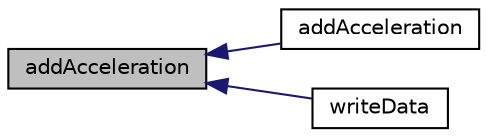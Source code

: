 digraph "addAcceleration"
{
  bgcolor="transparent";
  edge [fontname="Helvetica",fontsize="10",labelfontname="Helvetica",labelfontsize="10"];
  node [fontname="Helvetica",fontsize="10",shape=record];
  rankdir="LR";
  Node1 [label="addAcceleration",height=0.2,width=0.4,color="black", fillcolor="grey75", style="filled", fontcolor="black"];
  Node1 -> Node2 [dir="back",color="midnightblue",fontsize="10",style="solid",fontname="Helvetica"];
  Node2 [label="addAcceleration",height=0.2,width=0.4,color="black",URL="$a01575.html#a0eb003216219ab7a297f056ce8b673b8",tooltip="Add the frame acceleration contribution to the momentum equation. "];
  Node1 -> Node3 [dir="back",color="midnightblue",fontsize="10",style="solid",fontname="Helvetica"];
  Node3 [label="writeData",height=0.2,width=0.4,color="black",URL="$a01575.html#a8636852e37dd7a5d68b3c25ee656f778",tooltip="Write data to Ostream. "];
}
